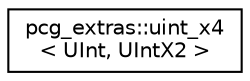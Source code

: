 digraph "Graphical Class Hierarchy"
{
 // LATEX_PDF_SIZE
  edge [fontname="Helvetica",fontsize="10",labelfontname="Helvetica",labelfontsize="10"];
  node [fontname="Helvetica",fontsize="10",shape=record];
  rankdir="LR";
  Node0 [label="pcg_extras::uint_x4\l\< UInt, UIntX2 \>",height=0.2,width=0.4,color="black", fillcolor="white", style="filled",URL="$classpcg__extras_1_1uint__x4.html",tooltip=" "];
}
